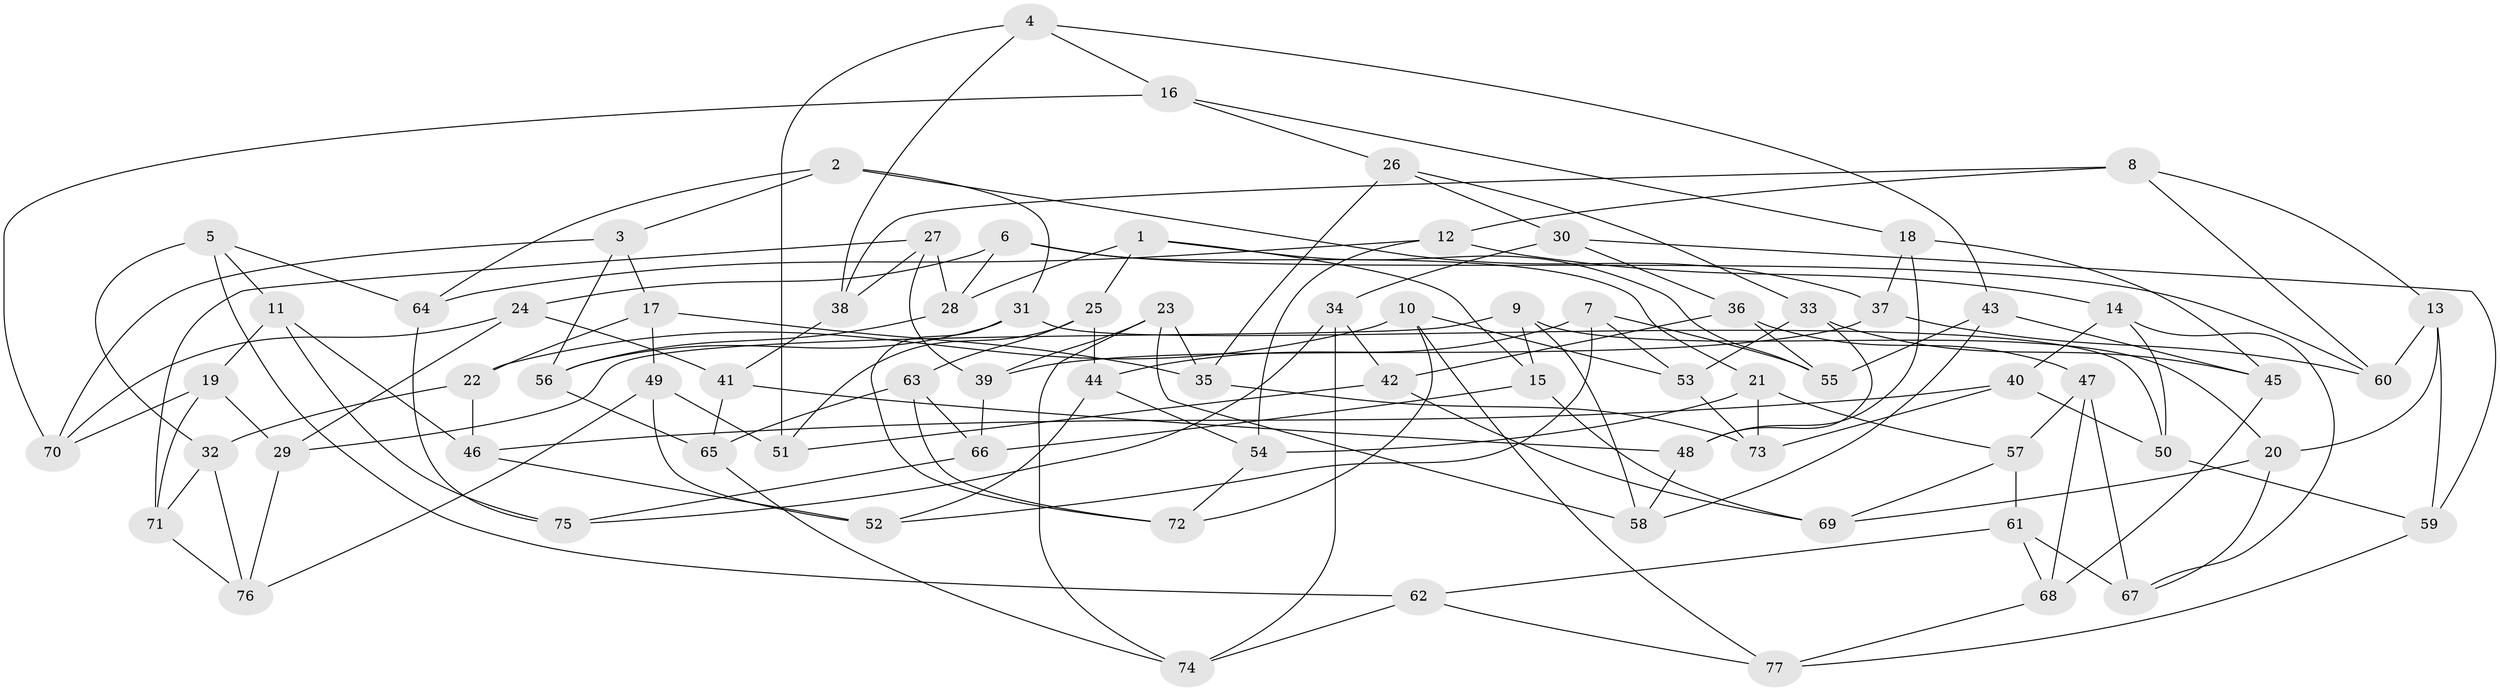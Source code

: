 // coarse degree distribution, {4: 0.6415094339622641, 8: 0.07547169811320754, 6: 0.16981132075471697, 9: 0.018867924528301886, 5: 0.07547169811320754, 3: 0.018867924528301886}
// Generated by graph-tools (version 1.1) at 2025/20/03/04/25 18:20:38]
// undirected, 77 vertices, 154 edges
graph export_dot {
graph [start="1"]
  node [color=gray90,style=filled];
  1;
  2;
  3;
  4;
  5;
  6;
  7;
  8;
  9;
  10;
  11;
  12;
  13;
  14;
  15;
  16;
  17;
  18;
  19;
  20;
  21;
  22;
  23;
  24;
  25;
  26;
  27;
  28;
  29;
  30;
  31;
  32;
  33;
  34;
  35;
  36;
  37;
  38;
  39;
  40;
  41;
  42;
  43;
  44;
  45;
  46;
  47;
  48;
  49;
  50;
  51;
  52;
  53;
  54;
  55;
  56;
  57;
  58;
  59;
  60;
  61;
  62;
  63;
  64;
  65;
  66;
  67;
  68;
  69;
  70;
  71;
  72;
  73;
  74;
  75;
  76;
  77;
  1 -- 28;
  1 -- 25;
  1 -- 55;
  1 -- 15;
  2 -- 64;
  2 -- 3;
  2 -- 31;
  2 -- 37;
  3 -- 56;
  3 -- 70;
  3 -- 17;
  4 -- 16;
  4 -- 51;
  4 -- 38;
  4 -- 43;
  5 -- 62;
  5 -- 64;
  5 -- 32;
  5 -- 11;
  6 -- 60;
  6 -- 21;
  6 -- 28;
  6 -- 24;
  7 -- 44;
  7 -- 55;
  7 -- 52;
  7 -- 53;
  8 -- 38;
  8 -- 12;
  8 -- 13;
  8 -- 60;
  9 -- 58;
  9 -- 29;
  9 -- 15;
  9 -- 20;
  10 -- 77;
  10 -- 22;
  10 -- 72;
  10 -- 53;
  11 -- 46;
  11 -- 19;
  11 -- 75;
  12 -- 14;
  12 -- 54;
  12 -- 64;
  13 -- 59;
  13 -- 20;
  13 -- 60;
  14 -- 67;
  14 -- 50;
  14 -- 40;
  15 -- 69;
  15 -- 66;
  16 -- 26;
  16 -- 18;
  16 -- 70;
  17 -- 49;
  17 -- 35;
  17 -- 22;
  18 -- 37;
  18 -- 45;
  18 -- 48;
  19 -- 29;
  19 -- 70;
  19 -- 71;
  20 -- 69;
  20 -- 67;
  21 -- 73;
  21 -- 57;
  21 -- 54;
  22 -- 32;
  22 -- 46;
  23 -- 58;
  23 -- 74;
  23 -- 39;
  23 -- 35;
  24 -- 29;
  24 -- 41;
  24 -- 70;
  25 -- 44;
  25 -- 63;
  25 -- 51;
  26 -- 30;
  26 -- 33;
  26 -- 35;
  27 -- 39;
  27 -- 28;
  27 -- 71;
  27 -- 38;
  28 -- 56;
  29 -- 76;
  30 -- 34;
  30 -- 36;
  30 -- 59;
  31 -- 50;
  31 -- 56;
  31 -- 72;
  32 -- 76;
  32 -- 71;
  33 -- 45;
  33 -- 48;
  33 -- 53;
  34 -- 75;
  34 -- 74;
  34 -- 42;
  35 -- 73;
  36 -- 42;
  36 -- 47;
  36 -- 55;
  37 -- 39;
  37 -- 60;
  38 -- 41;
  39 -- 66;
  40 -- 73;
  40 -- 50;
  40 -- 46;
  41 -- 65;
  41 -- 48;
  42 -- 69;
  42 -- 51;
  43 -- 58;
  43 -- 55;
  43 -- 45;
  44 -- 54;
  44 -- 52;
  45 -- 68;
  46 -- 52;
  47 -- 67;
  47 -- 68;
  47 -- 57;
  48 -- 58;
  49 -- 52;
  49 -- 76;
  49 -- 51;
  50 -- 59;
  53 -- 73;
  54 -- 72;
  56 -- 65;
  57 -- 61;
  57 -- 69;
  59 -- 77;
  61 -- 62;
  61 -- 67;
  61 -- 68;
  62 -- 74;
  62 -- 77;
  63 -- 65;
  63 -- 72;
  63 -- 66;
  64 -- 75;
  65 -- 74;
  66 -- 75;
  68 -- 77;
  71 -- 76;
}
